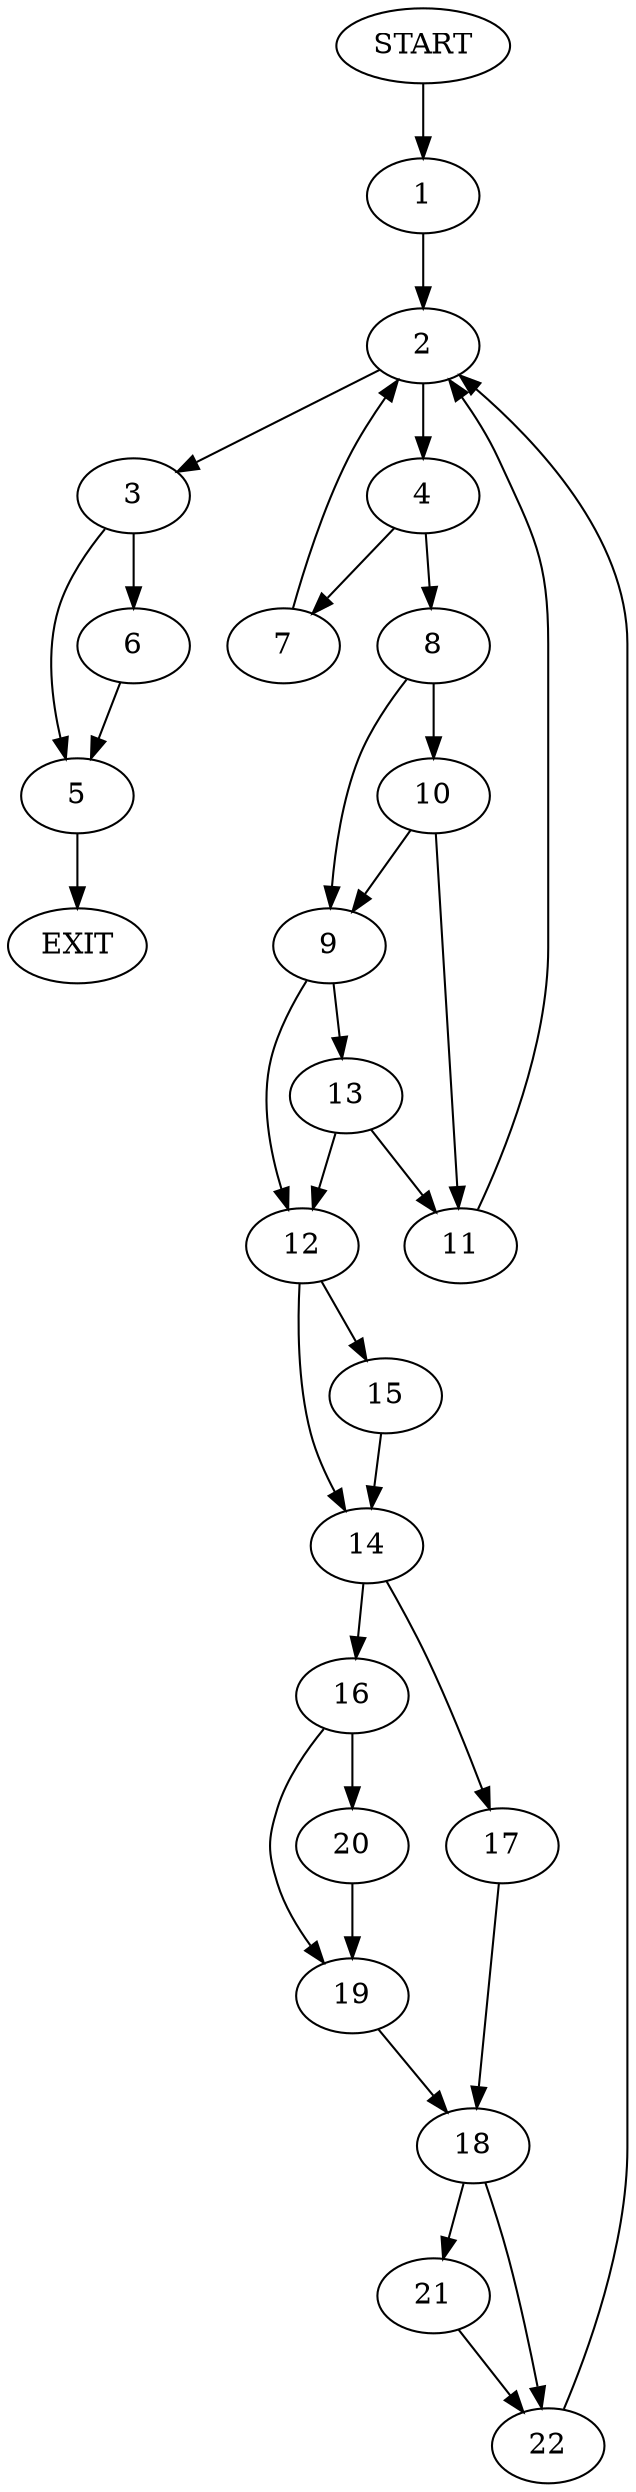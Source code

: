 digraph {
0 [label="START"]
23 [label="EXIT"]
0 -> 1
1 -> 2
2 -> 3
2 -> 4
3 -> 5
3 -> 6
4 -> 7
4 -> 8
8 -> 9
8 -> 10
7 -> 2
10 -> 9
10 -> 11
9 -> 12
9 -> 13
11 -> 2
13 -> 11
13 -> 12
12 -> 14
12 -> 15
15 -> 14
14 -> 16
14 -> 17
17 -> 18
16 -> 19
16 -> 20
19 -> 18
20 -> 19
18 -> 21
18 -> 22
21 -> 22
22 -> 2
6 -> 5
5 -> 23
}
